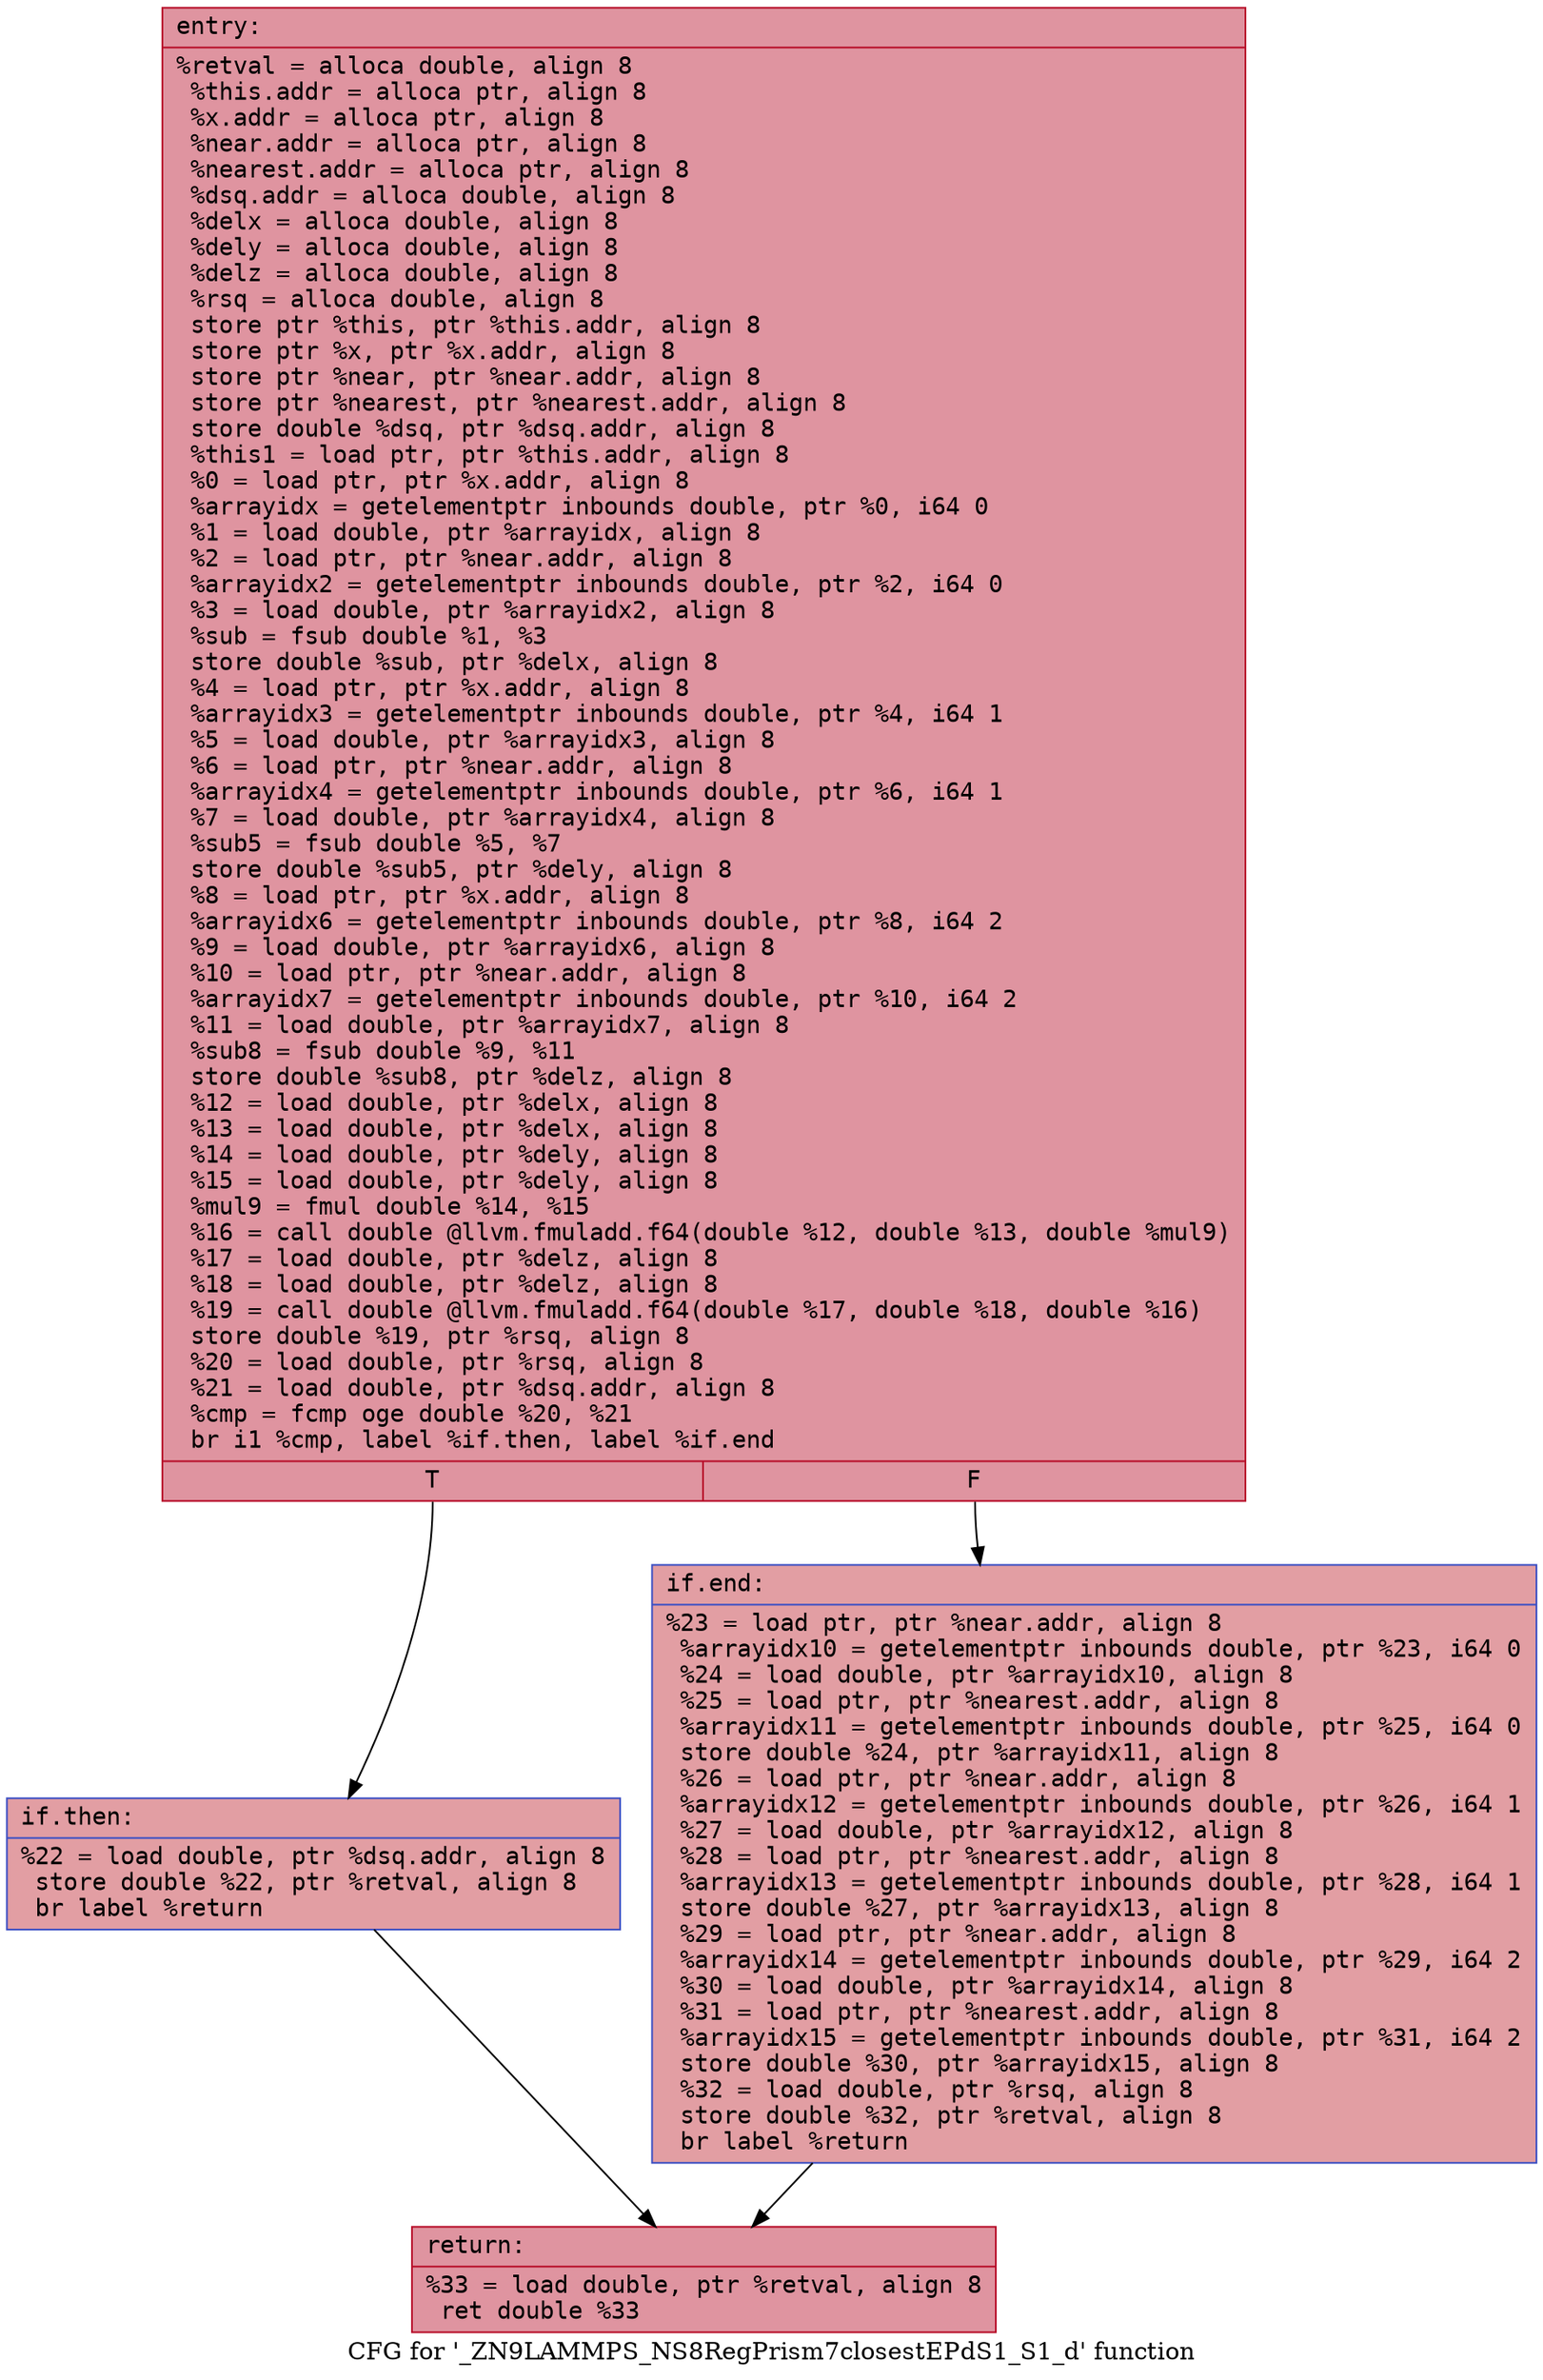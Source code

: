 digraph "CFG for '_ZN9LAMMPS_NS8RegPrism7closestEPdS1_S1_d' function" {
	label="CFG for '_ZN9LAMMPS_NS8RegPrism7closestEPdS1_S1_d' function";

	Node0x556ee2568040 [shape=record,color="#b70d28ff", style=filled, fillcolor="#b70d2870" fontname="Courier",label="{entry:\l|  %retval = alloca double, align 8\l  %this.addr = alloca ptr, align 8\l  %x.addr = alloca ptr, align 8\l  %near.addr = alloca ptr, align 8\l  %nearest.addr = alloca ptr, align 8\l  %dsq.addr = alloca double, align 8\l  %delx = alloca double, align 8\l  %dely = alloca double, align 8\l  %delz = alloca double, align 8\l  %rsq = alloca double, align 8\l  store ptr %this, ptr %this.addr, align 8\l  store ptr %x, ptr %x.addr, align 8\l  store ptr %near, ptr %near.addr, align 8\l  store ptr %nearest, ptr %nearest.addr, align 8\l  store double %dsq, ptr %dsq.addr, align 8\l  %this1 = load ptr, ptr %this.addr, align 8\l  %0 = load ptr, ptr %x.addr, align 8\l  %arrayidx = getelementptr inbounds double, ptr %0, i64 0\l  %1 = load double, ptr %arrayidx, align 8\l  %2 = load ptr, ptr %near.addr, align 8\l  %arrayidx2 = getelementptr inbounds double, ptr %2, i64 0\l  %3 = load double, ptr %arrayidx2, align 8\l  %sub = fsub double %1, %3\l  store double %sub, ptr %delx, align 8\l  %4 = load ptr, ptr %x.addr, align 8\l  %arrayidx3 = getelementptr inbounds double, ptr %4, i64 1\l  %5 = load double, ptr %arrayidx3, align 8\l  %6 = load ptr, ptr %near.addr, align 8\l  %arrayidx4 = getelementptr inbounds double, ptr %6, i64 1\l  %7 = load double, ptr %arrayidx4, align 8\l  %sub5 = fsub double %5, %7\l  store double %sub5, ptr %dely, align 8\l  %8 = load ptr, ptr %x.addr, align 8\l  %arrayidx6 = getelementptr inbounds double, ptr %8, i64 2\l  %9 = load double, ptr %arrayidx6, align 8\l  %10 = load ptr, ptr %near.addr, align 8\l  %arrayidx7 = getelementptr inbounds double, ptr %10, i64 2\l  %11 = load double, ptr %arrayidx7, align 8\l  %sub8 = fsub double %9, %11\l  store double %sub8, ptr %delz, align 8\l  %12 = load double, ptr %delx, align 8\l  %13 = load double, ptr %delx, align 8\l  %14 = load double, ptr %dely, align 8\l  %15 = load double, ptr %dely, align 8\l  %mul9 = fmul double %14, %15\l  %16 = call double @llvm.fmuladd.f64(double %12, double %13, double %mul9)\l  %17 = load double, ptr %delz, align 8\l  %18 = load double, ptr %delz, align 8\l  %19 = call double @llvm.fmuladd.f64(double %17, double %18, double %16)\l  store double %19, ptr %rsq, align 8\l  %20 = load double, ptr %rsq, align 8\l  %21 = load double, ptr %dsq.addr, align 8\l  %cmp = fcmp oge double %20, %21\l  br i1 %cmp, label %if.then, label %if.end\l|{<s0>T|<s1>F}}"];
	Node0x556ee2568040:s0 -> Node0x556ee256a7c0[tooltip="entry -> if.then\nProbability 50.00%" ];
	Node0x556ee2568040:s1 -> Node0x556ee256a810[tooltip="entry -> if.end\nProbability 50.00%" ];
	Node0x556ee256a7c0 [shape=record,color="#3d50c3ff", style=filled, fillcolor="#be242e70" fontname="Courier",label="{if.then:\l|  %22 = load double, ptr %dsq.addr, align 8\l  store double %22, ptr %retval, align 8\l  br label %return\l}"];
	Node0x556ee256a7c0 -> Node0x556ee256aa50[tooltip="if.then -> return\nProbability 100.00%" ];
	Node0x556ee256a810 [shape=record,color="#3d50c3ff", style=filled, fillcolor="#be242e70" fontname="Courier",label="{if.end:\l|  %23 = load ptr, ptr %near.addr, align 8\l  %arrayidx10 = getelementptr inbounds double, ptr %23, i64 0\l  %24 = load double, ptr %arrayidx10, align 8\l  %25 = load ptr, ptr %nearest.addr, align 8\l  %arrayidx11 = getelementptr inbounds double, ptr %25, i64 0\l  store double %24, ptr %arrayidx11, align 8\l  %26 = load ptr, ptr %near.addr, align 8\l  %arrayidx12 = getelementptr inbounds double, ptr %26, i64 1\l  %27 = load double, ptr %arrayidx12, align 8\l  %28 = load ptr, ptr %nearest.addr, align 8\l  %arrayidx13 = getelementptr inbounds double, ptr %28, i64 1\l  store double %27, ptr %arrayidx13, align 8\l  %29 = load ptr, ptr %near.addr, align 8\l  %arrayidx14 = getelementptr inbounds double, ptr %29, i64 2\l  %30 = load double, ptr %arrayidx14, align 8\l  %31 = load ptr, ptr %nearest.addr, align 8\l  %arrayidx15 = getelementptr inbounds double, ptr %31, i64 2\l  store double %30, ptr %arrayidx15, align 8\l  %32 = load double, ptr %rsq, align 8\l  store double %32, ptr %retval, align 8\l  br label %return\l}"];
	Node0x556ee256a810 -> Node0x556ee256aa50[tooltip="if.end -> return\nProbability 100.00%" ];
	Node0x556ee256aa50 [shape=record,color="#b70d28ff", style=filled, fillcolor="#b70d2870" fontname="Courier",label="{return:\l|  %33 = load double, ptr %retval, align 8\l  ret double %33\l}"];
}
